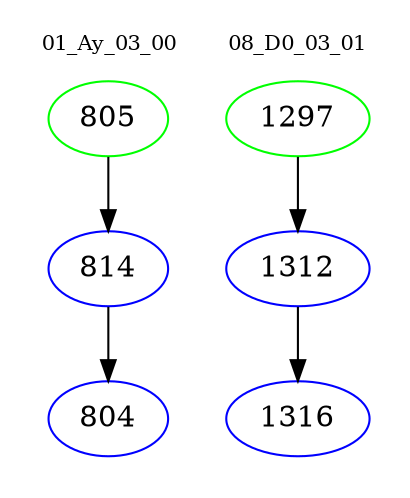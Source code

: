 digraph{
subgraph cluster_0 {
color = white
label = "01_Ay_03_00";
fontsize=10;
T0_805 [label="805", color="green"]
T0_805 -> T0_814 [color="black"]
T0_814 [label="814", color="blue"]
T0_814 -> T0_804 [color="black"]
T0_804 [label="804", color="blue"]
}
subgraph cluster_1 {
color = white
label = "08_D0_03_01";
fontsize=10;
T1_1297 [label="1297", color="green"]
T1_1297 -> T1_1312 [color="black"]
T1_1312 [label="1312", color="blue"]
T1_1312 -> T1_1316 [color="black"]
T1_1316 [label="1316", color="blue"]
}
}
